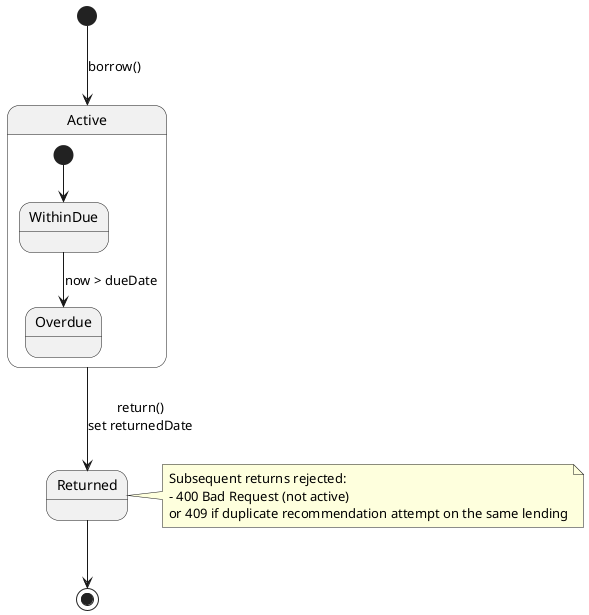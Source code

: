 @startuml
[*] --> Active : borrow()
Active --> Returned : return()\nset returnedDate
Returned --> [*]

state Active {
  [*] --> WithinDue
  WithinDue --> Overdue : now > dueDate
}

note right of Returned
Subsequent returns rejected:
- 400 Bad Request (not active)
or 409 if duplicate recommendation attempt on the same lending
end note
@enduml
